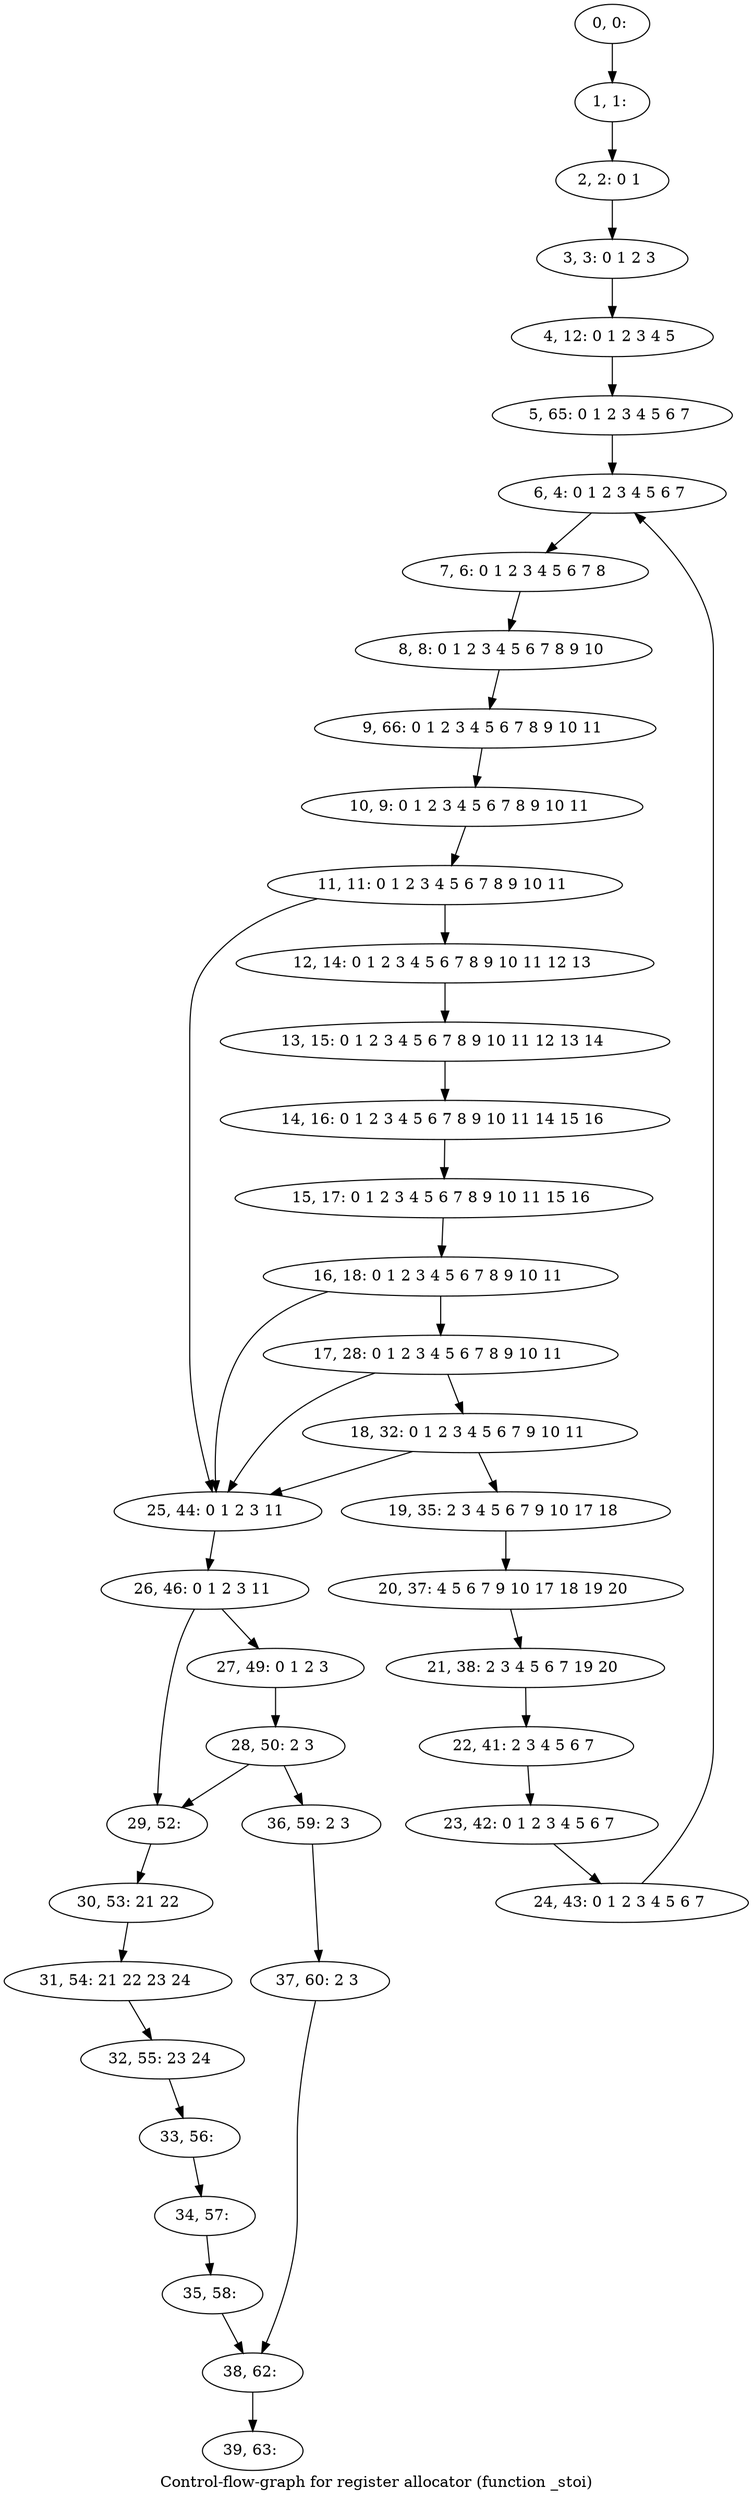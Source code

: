 digraph G {
graph [label="Control-flow-graph for register allocator (function _stoi)"]
0[label="0, 0: "];
1[label="1, 1: "];
2[label="2, 2: 0 1 "];
3[label="3, 3: 0 1 2 3 "];
4[label="4, 12: 0 1 2 3 4 5 "];
5[label="5, 65: 0 1 2 3 4 5 6 7 "];
6[label="6, 4: 0 1 2 3 4 5 6 7 "];
7[label="7, 6: 0 1 2 3 4 5 6 7 8 "];
8[label="8, 8: 0 1 2 3 4 5 6 7 8 9 10 "];
9[label="9, 66: 0 1 2 3 4 5 6 7 8 9 10 11 "];
10[label="10, 9: 0 1 2 3 4 5 6 7 8 9 10 11 "];
11[label="11, 11: 0 1 2 3 4 5 6 7 8 9 10 11 "];
12[label="12, 14: 0 1 2 3 4 5 6 7 8 9 10 11 12 13 "];
13[label="13, 15: 0 1 2 3 4 5 6 7 8 9 10 11 12 13 14 "];
14[label="14, 16: 0 1 2 3 4 5 6 7 8 9 10 11 14 15 16 "];
15[label="15, 17: 0 1 2 3 4 5 6 7 8 9 10 11 15 16 "];
16[label="16, 18: 0 1 2 3 4 5 6 7 8 9 10 11 "];
17[label="17, 28: 0 1 2 3 4 5 6 7 8 9 10 11 "];
18[label="18, 32: 0 1 2 3 4 5 6 7 9 10 11 "];
19[label="19, 35: 2 3 4 5 6 7 9 10 17 18 "];
20[label="20, 37: 4 5 6 7 9 10 17 18 19 20 "];
21[label="21, 38: 2 3 4 5 6 7 19 20 "];
22[label="22, 41: 2 3 4 5 6 7 "];
23[label="23, 42: 0 1 2 3 4 5 6 7 "];
24[label="24, 43: 0 1 2 3 4 5 6 7 "];
25[label="25, 44: 0 1 2 3 11 "];
26[label="26, 46: 0 1 2 3 11 "];
27[label="27, 49: 0 1 2 3 "];
28[label="28, 50: 2 3 "];
29[label="29, 52: "];
30[label="30, 53: 21 22 "];
31[label="31, 54: 21 22 23 24 "];
32[label="32, 55: 23 24 "];
33[label="33, 56: "];
34[label="34, 57: "];
35[label="35, 58: "];
36[label="36, 59: 2 3 "];
37[label="37, 60: 2 3 "];
38[label="38, 62: "];
39[label="39, 63: "];
0->1 ;
1->2 ;
2->3 ;
3->4 ;
4->5 ;
5->6 ;
6->7 ;
7->8 ;
8->9 ;
9->10 ;
10->11 ;
11->12 ;
11->25 ;
12->13 ;
13->14 ;
14->15 ;
15->16 ;
16->17 ;
16->25 ;
17->18 ;
17->25 ;
18->19 ;
18->25 ;
19->20 ;
20->21 ;
21->22 ;
22->23 ;
23->24 ;
24->6 ;
25->26 ;
26->27 ;
26->29 ;
27->28 ;
28->29 ;
28->36 ;
29->30 ;
30->31 ;
31->32 ;
32->33 ;
33->34 ;
34->35 ;
35->38 ;
36->37 ;
37->38 ;
38->39 ;
}
